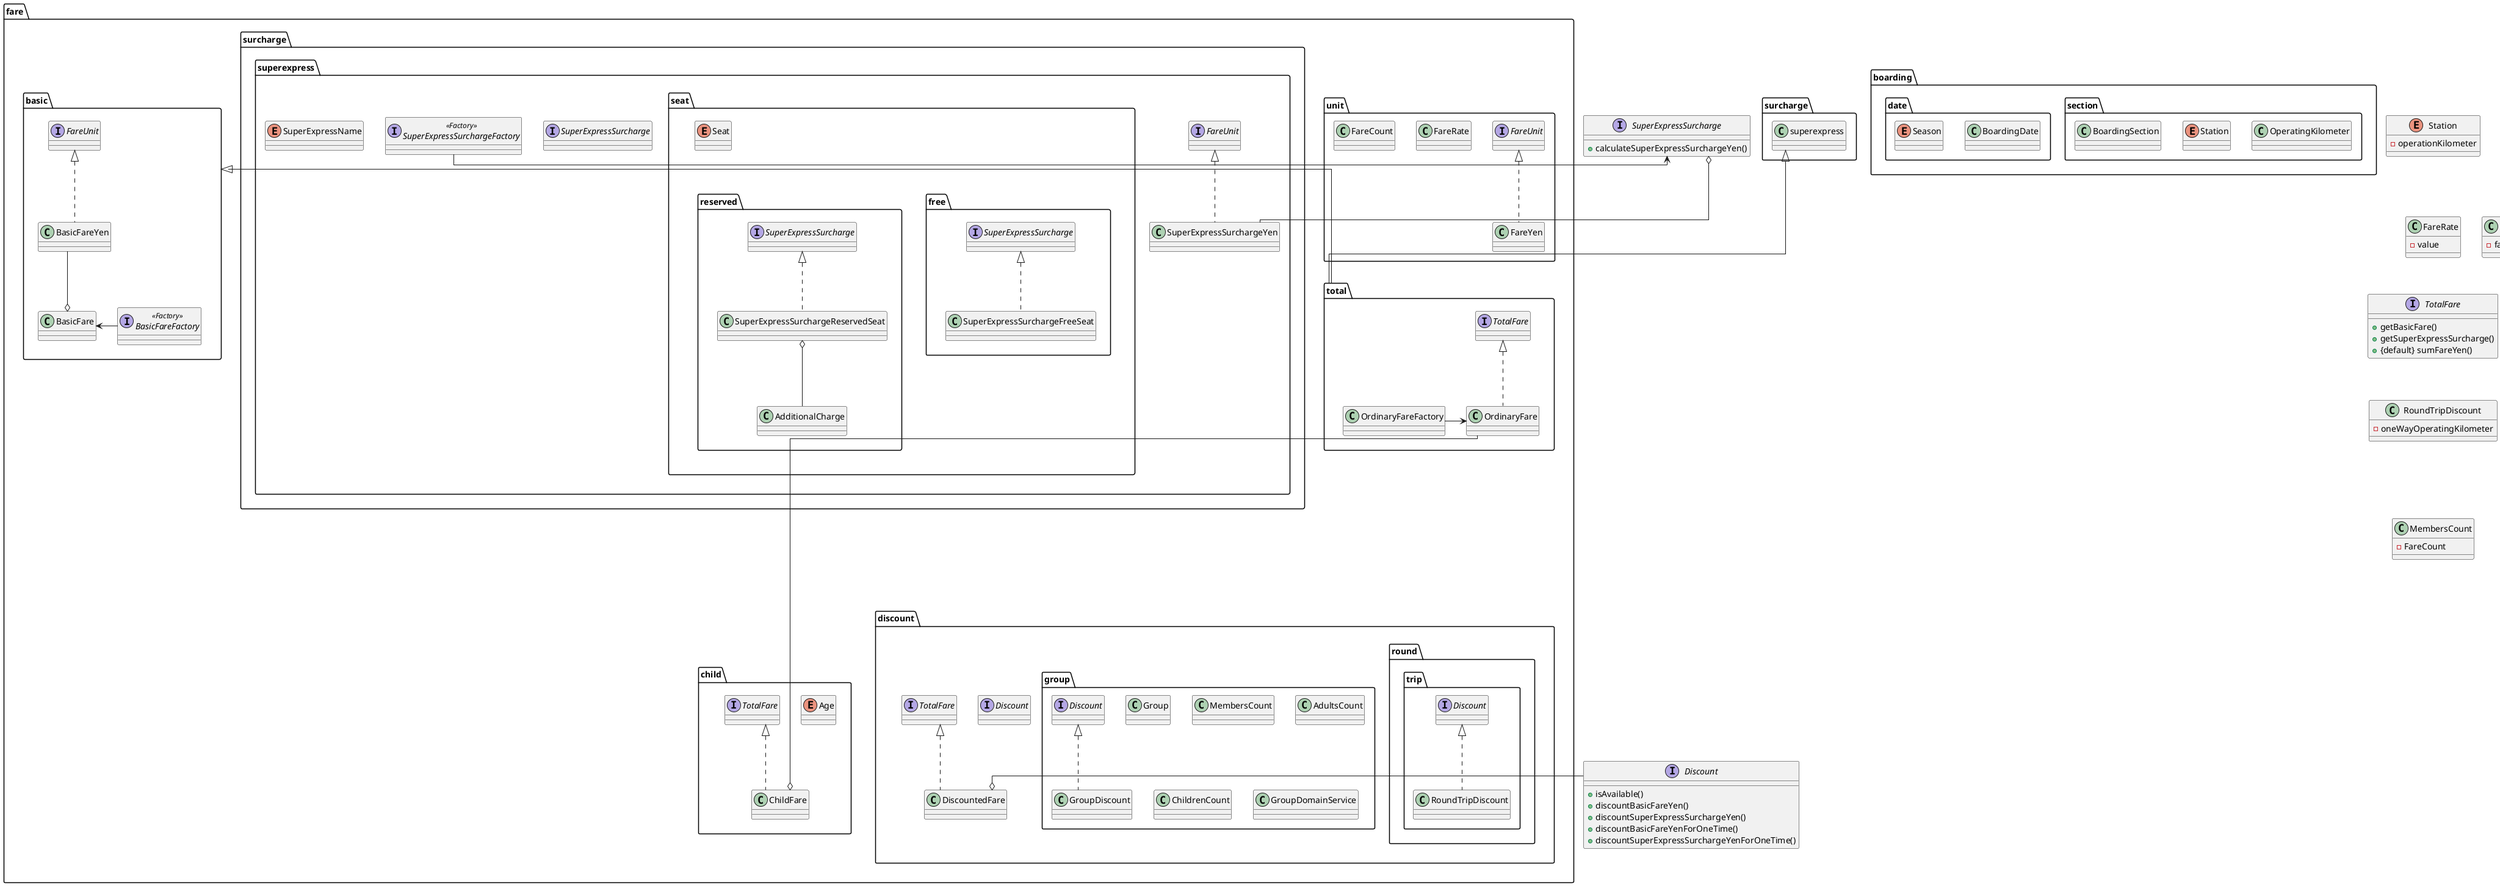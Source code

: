 @startuml
skinparam linetype ortho
'left to right direction


package fare {

    package unit {
        interface FareUnit

        class FareYen implements FareUnit
        class FareRate
        class FareCount
    }

    package total {
        interface TotalFare
        class OrdinaryFare implements TotalFare
        class OrdinaryFareFactory
    }

    package child {
        enum Age
        class ChildFare implements TotalFare
    }

    package basic {
        class BasicFare
        class BasicFareYen implements FareUnit

        interface BasicFareFactory <<Factory>>
    }

    package surcharge.superexpress {
        interface SuperExpressSurcharge
        class SuperExpressSurchargeYen implements FareUnit
        interface SuperExpressSurchargeFactory <<Factory>>
        enum SuperExpressName

        package seat {
            enum Seat

            package reserved {
                class SuperExpressSurchargeReservedSeat implements SuperExpressSurcharge
                class AdditionalCharge
            }

            package free {
                class SuperExpressSurchargeFreeSeat implements SuperExpressSurcharge
            }
        }
    }

    package discount {
        interface Discount
        class DiscountedFare implements TotalFare

        package round.trip {
            class RoundTripDiscount implements Discount
        }
        package group {
            class GroupDiscount implements Discount
            
            class Group
            class MembersCount
            class AdultsCount
            class ChildrenCount

            class GroupDomainService
        }
    }
}


package boarding {
    package section {
        class BoardingSection
    
        enum Station
        class OperatingKilometer
    }

    package date {
        class BoardingDate
        enum Season
    }
}


BasicFareYen --o BasicFare
SuperExpressSurchargeYen --o SuperExpressSurcharge

basic <|--- total
surcharge.superexpress <|--- total

OrdinaryFareFactory -> OrdinaryFare
BasicFare <- BasicFareFactory
SuperExpressSurcharge <- SuperExpressSurchargeFactory
SuperExpressSurchargeReservedSeat o-- AdditionalCharge

DiscountedFare o- Discount
OrdinaryFare --o ChildFare


/'レイアウト'/

Station -[hidden] OperatingKilometer

SuperExpressSurcharge -[hidden]- seat
Seat -[hidden]- reserved
free -[hidden] reserved

basic -[hidden] surcharge.superexpress


total -[hidden]---- child
total -[hidden]---- discount


/' レイアウト終 '/


enum Station {
    - operationKilometer
}

class BoardingSection {
    + calculateOperatingKilometer()
}

class BoardingDate {
    + getSeason()
}

interface FareUnit {
    + plus(fareYen)
    + minus(fareYen)
    + times(fareReta)
    + times(fareCount)
}


class FareYen {
    - value
}

class FareRate {
    - value
}


class BasicFareYen {
    - fareYen
}

class BasicFare {
    + getBasicFare()
}

class SuperExpressSurchargeYen {
    - fareYen
}

interface SuperExpressSurcharge {
    + calculateSuperExpressSurchargeYen()
}



enum SuperExpressName {
    + hasAdditionalCharge()
}





interface TotalFare {
    + getBasicFare()
    + getSuperExpressSurcharge()
    + {default} sumFareYen()
}

class OrdinaryFare {
    - basicFareYen
    - superExpressSurchargeYen
}

class OrdinaryFareFactory {
    - basicFareFactory
    - superExpressSurchargeFactory
}

class ChildFare {
    - ordinaryFare
}


interface SuperExpressSurcharge {

}





interface Discount {
    + isAvailable()
    + discountBasicFareYen()
    + discountSuperExpressSurchargeYen()
    + discountBasicFareYenForOneTime()
    + discountSuperExpressSurchargeYenForOneTime()
}

class DiscountedFare {
    - totalFare
    - discount
}


class RoundTripDiscount {
    - oneWayOperatingKilometer
}


class GroupDiscount {
    - group
    - BoardingDate
}

class Group {
    - adultsCount
    - childrenCount
}

class AdultsCount {
    - membersCount
}

class ChildrenCount {
    - membersCount
}

class MembersCount {
    - FareCount
}

@enduml